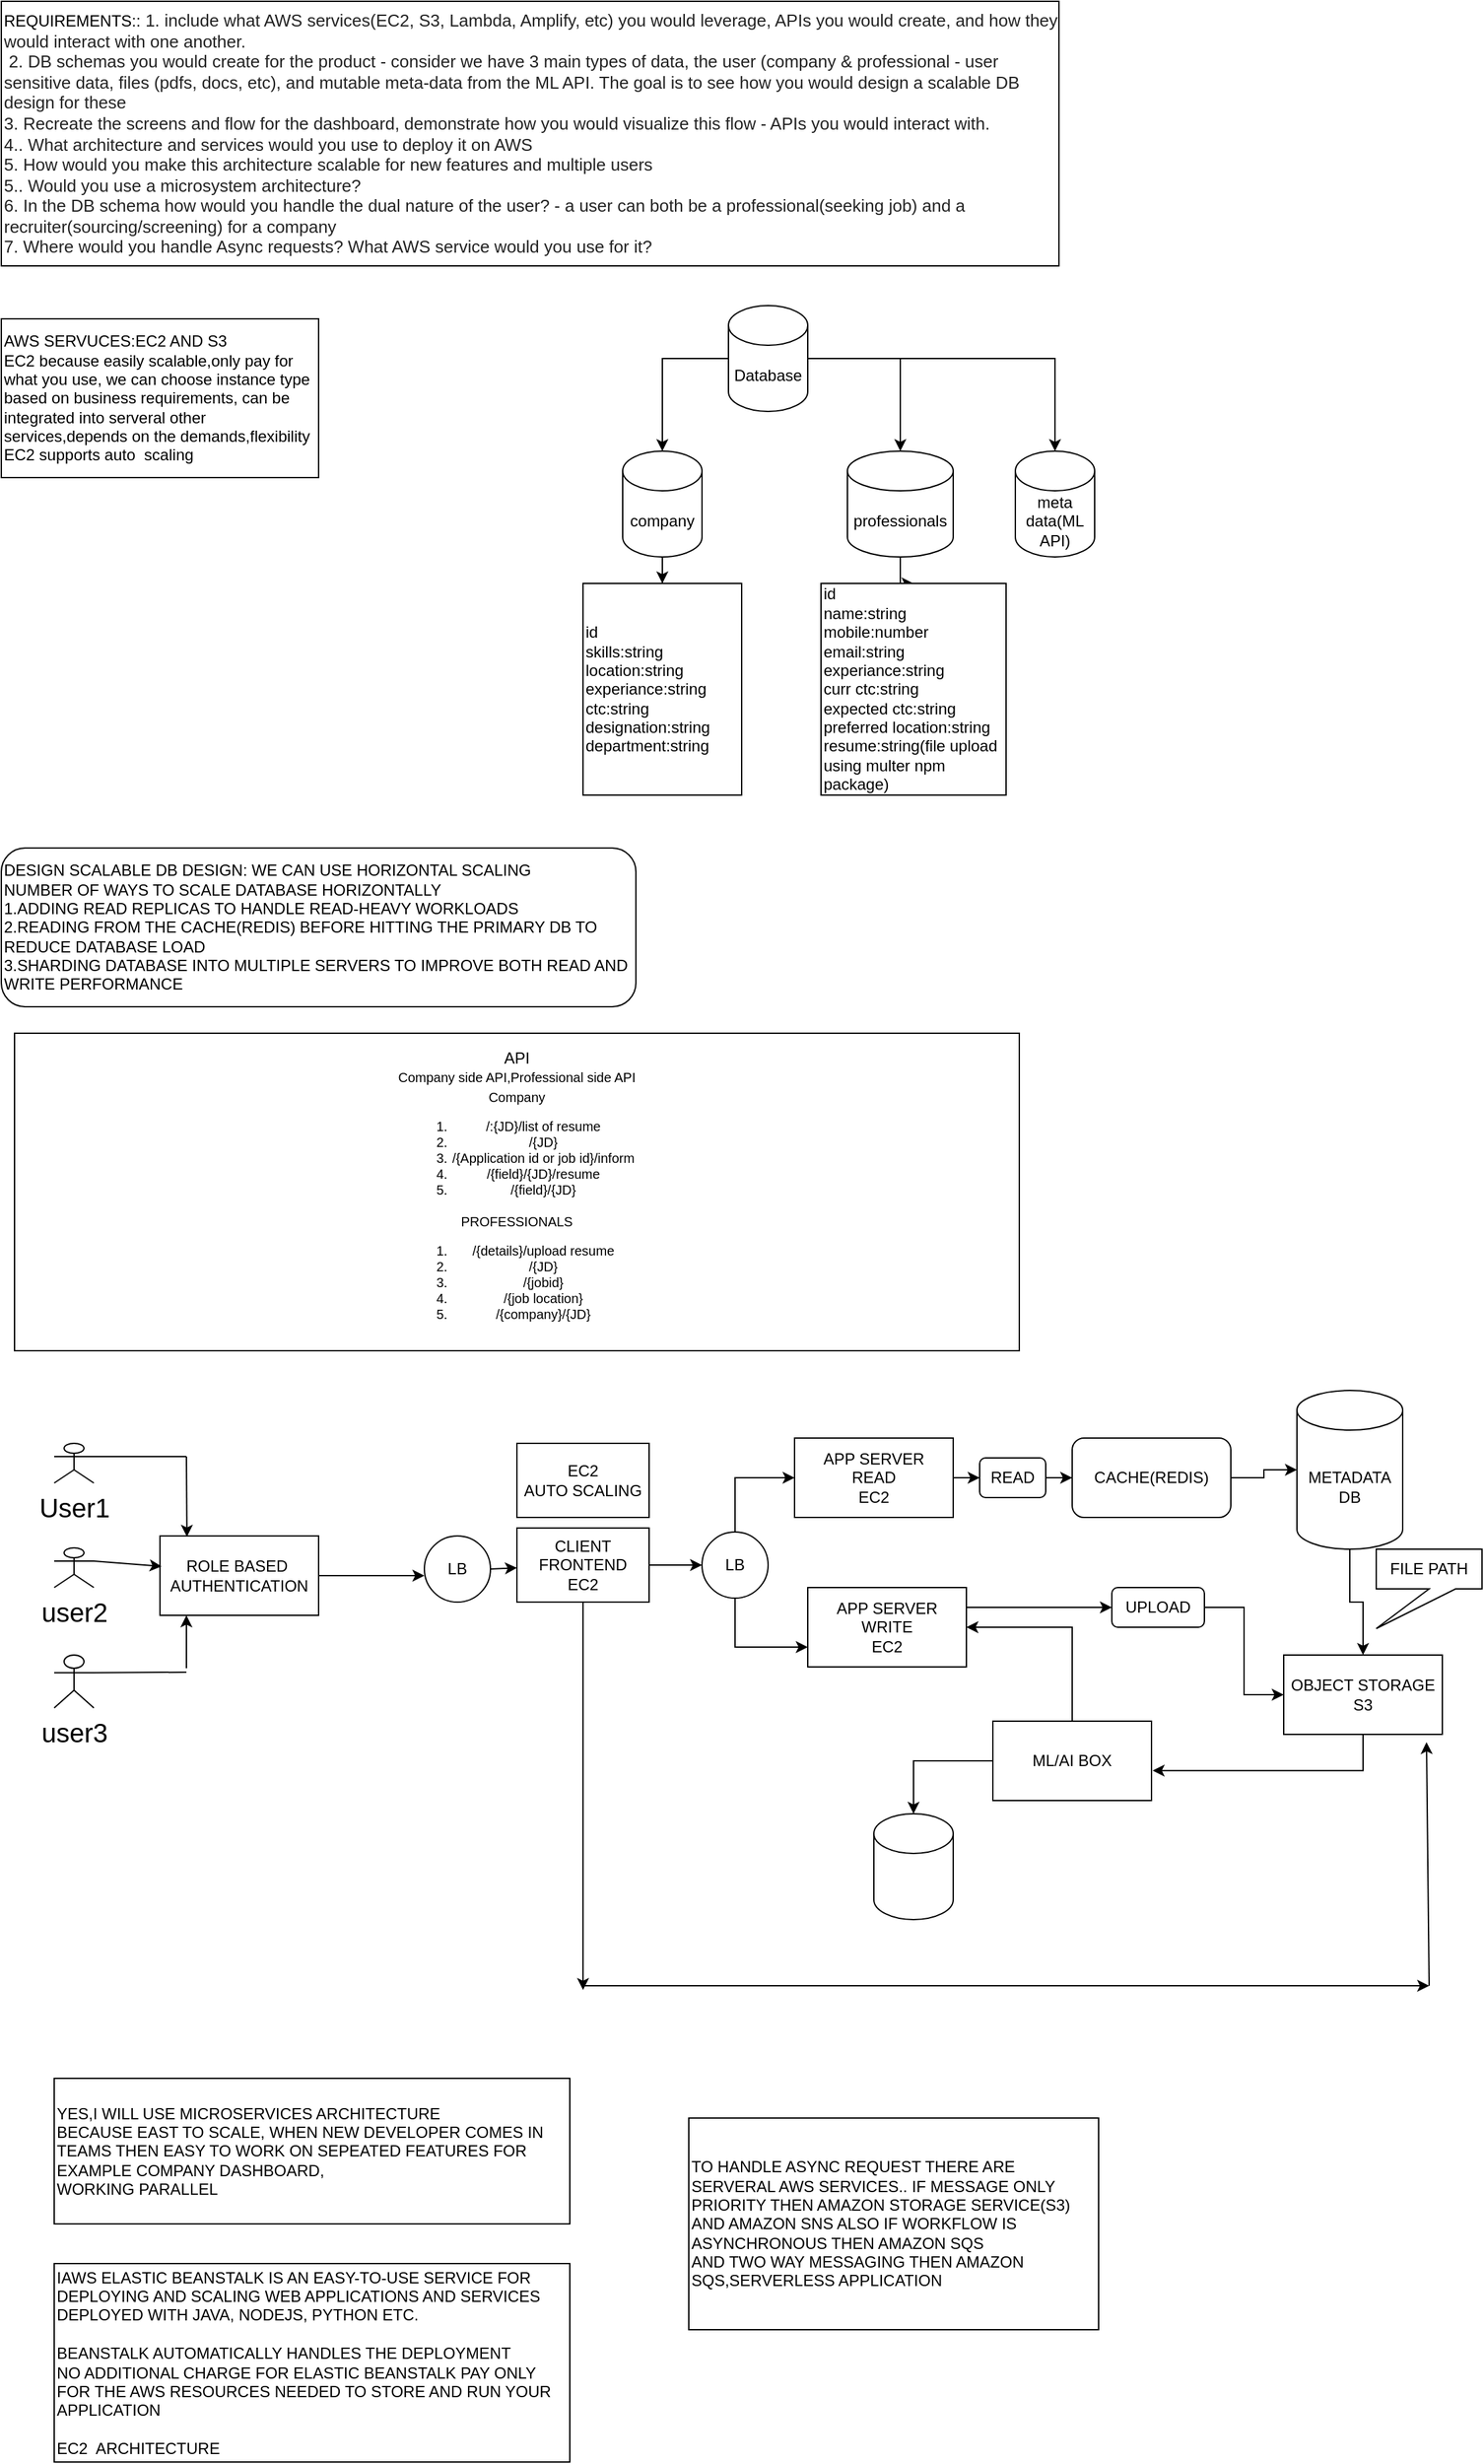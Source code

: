 <mxfile version="17.4.5" type="github">
  <diagram id="JnELOo1l3grD8btvPJ0q" name="Page-1">
    <mxGraphModel dx="1038" dy="547" grid="1" gridSize="10" guides="1" tooltips="1" connect="1" arrows="1" fold="1" page="1" pageScale="1" pageWidth="827" pageHeight="1169" math="0" shadow="0">
      <root>
        <mxCell id="0" />
        <mxCell id="1" parent="0" />
        <mxCell id="WLLKisjKrPDKqr0g-KdP-1" value="REQUIREMENTS::&lt;span style=&quot;color: rgb(34 , 34 , 34) ; font-family: &amp;#34;arial&amp;#34; , &amp;#34;helvetica&amp;#34; , sans-serif ; font-size: small ; background-color: rgb(255 , 255 , 255)&quot;&gt;&amp;nbsp;1. include what AWS services(EC2, S3, Lambda, Amplify, etc) you would leverage, APIs you would create, and how they would interact with one another.&lt;br&gt;&lt;/span&gt;&lt;span style=&quot;color: rgb(34 , 34 , 34) ; font-family: &amp;#34;arial&amp;#34; , &amp;#34;helvetica&amp;#34; , sans-serif ; font-size: small ; background-color: rgb(255 , 255 , 255)&quot;&gt;&amp;nbsp;2. DB schemas you would create for the product - consider we have 3 main types of data, the user (company &amp;amp; professional - user sensitive data, files (pdfs, docs, etc), and mutable meta-data from the ML API. The goal is to see how you would design a scalable DB design for these&lt;br&gt;&lt;/span&gt;&lt;span style=&quot;color: rgb(34 , 34 , 34) ; font-family: &amp;#34;arial&amp;#34; , &amp;#34;helvetica&amp;#34; , sans-serif ; font-size: small ; background-color: rgb(255 , 255 , 255)&quot;&gt;3.&amp;nbsp;&lt;/span&gt;&lt;span style=&quot;color: rgb(34 , 34 , 34) ; font-family: &amp;#34;arial&amp;#34; , &amp;#34;helvetica&amp;#34; , sans-serif ; font-size: small ; background-color: rgb(255 , 255 , 255)&quot;&gt;Recreate the screens and flow for the dashboard, demonstrate how you would visualize this flow - APIs you would interact with.&lt;br&gt;&lt;/span&gt;&lt;span style=&quot;color: rgb(34 , 34 , 34) ; font-family: &amp;#34;arial&amp;#34; , &amp;#34;helvetica&amp;#34; , sans-serif ; font-size: small ; background-color: rgb(255 , 255 , 255)&quot;&gt;4..&lt;/span&gt;&lt;span style=&quot;color: rgb(34 , 34 , 34) ; font-family: &amp;#34;arial&amp;#34; , &amp;#34;helvetica&amp;#34; , sans-serif ; font-size: small ; background-color: rgb(255 , 255 , 255)&quot;&gt;&amp;nbsp;What architecture and services would you use to deploy it on AWS&lt;br&gt;&lt;/span&gt;&lt;span style=&quot;color: rgb(34 , 34 , 34) ; font-family: &amp;#34;arial&amp;#34; , &amp;#34;helvetica&amp;#34; , sans-serif ; font-size: small ; background-color: rgb(255 , 255 , 255)&quot;&gt;5.&amp;nbsp;&lt;/span&gt;&lt;span style=&quot;color: rgb(34 , 34 , 34) ; font-family: &amp;#34;arial&amp;#34; , &amp;#34;helvetica&amp;#34; , sans-serif ; font-size: small ; background-color: rgb(255 , 255 , 255)&quot;&gt;How would you make this architecture scalable for new features and multiple users&lt;br&gt;&lt;/span&gt;&lt;span style=&quot;color: rgb(34 , 34 , 34) ; font-family: &amp;#34;arial&amp;#34; , &amp;#34;helvetica&amp;#34; , sans-serif ; font-size: small ; background-color: rgb(255 , 255 , 255)&quot;&gt;5..&lt;/span&gt;&lt;span style=&quot;color: rgb(34 , 34 , 34) ; font-family: &amp;#34;arial&amp;#34; , &amp;#34;helvetica&amp;#34; , sans-serif ; font-size: small ; background-color: rgb(255 , 255 , 255)&quot;&gt;&amp;nbsp;Would you use a microsystem architecture?&lt;br&gt;&lt;/span&gt;&lt;span style=&quot;color: rgb(34 , 34 , 34) ; font-family: &amp;#34;arial&amp;#34; , &amp;#34;helvetica&amp;#34; , sans-serif ; font-size: small ; background-color: rgb(255 , 255 , 255)&quot;&gt;6.&amp;nbsp;&lt;/span&gt;&lt;span style=&quot;color: rgb(34 , 34 , 34) ; font-family: &amp;#34;arial&amp;#34; , &amp;#34;helvetica&amp;#34; , sans-serif ; font-size: small ; background-color: rgb(255 , 255 , 255)&quot;&gt;In the DB schema how would you handle the dual nature of the user? - a user can both be a professional(seeking job) and a recruiter(sourcing/screening) for a company&lt;br&gt;&lt;/span&gt;&lt;span style=&quot;color: rgb(34 , 34 , 34) ; font-family: &amp;#34;arial&amp;#34; , &amp;#34;helvetica&amp;#34; , sans-serif ; font-size: small ; background-color: rgb(255 , 255 , 255)&quot;&gt;7.&amp;nbsp;&lt;/span&gt;&lt;span style=&quot;color: rgb(34 , 34 , 34) ; font-family: &amp;#34;arial&amp;#34; , &amp;#34;helvetica&amp;#34; , sans-serif ; font-size: small ; background-color: rgb(255 , 255 , 255)&quot;&gt;Where would you handle Async requests? What AWS service would you use for it?&lt;/span&gt;&lt;span style=&quot;color: rgb(34 , 34 , 34) ; font-family: &amp;#34;arial&amp;#34; , &amp;#34;helvetica&amp;#34; , sans-serif ; font-size: small ; background-color: rgb(255 , 255 , 255)&quot;&gt;&lt;br&gt;&lt;/span&gt;" style="rounded=0;whiteSpace=wrap;html=1;align=left;" vertex="1" parent="1">
          <mxGeometry width="800" height="200" as="geometry" />
        </mxCell>
        <mxCell id="WLLKisjKrPDKqr0g-KdP-2" value="AWS SERVUCES:EC2 AND S3&lt;br&gt;EC2 because easily scalable,only pay for what you use, we can choose instance type based on business requirements, can be integrated into serveral other services,depends on the demands,flexibility&lt;br&gt;EC2 supports auto&amp;nbsp; scaling" style="rounded=0;whiteSpace=wrap;html=1;align=left;" vertex="1" parent="1">
          <mxGeometry y="240" width="240" height="120" as="geometry" />
        </mxCell>
        <mxCell id="WLLKisjKrPDKqr0g-KdP-6" value="" style="edgeStyle=orthogonalEdgeStyle;rounded=0;orthogonalLoop=1;jettySize=auto;html=1;" edge="1" parent="1" source="WLLKisjKrPDKqr0g-KdP-4" target="WLLKisjKrPDKqr0g-KdP-5">
          <mxGeometry relative="1" as="geometry" />
        </mxCell>
        <mxCell id="WLLKisjKrPDKqr0g-KdP-8" value="" style="edgeStyle=orthogonalEdgeStyle;rounded=0;orthogonalLoop=1;jettySize=auto;html=1;" edge="1" parent="1" source="WLLKisjKrPDKqr0g-KdP-4" target="WLLKisjKrPDKqr0g-KdP-7">
          <mxGeometry relative="1" as="geometry" />
        </mxCell>
        <mxCell id="WLLKisjKrPDKqr0g-KdP-12" value="" style="edgeStyle=orthogonalEdgeStyle;rounded=0;orthogonalLoop=1;jettySize=auto;html=1;" edge="1" parent="1" source="WLLKisjKrPDKqr0g-KdP-4" target="WLLKisjKrPDKqr0g-KdP-11">
          <mxGeometry relative="1" as="geometry" />
        </mxCell>
        <mxCell id="WLLKisjKrPDKqr0g-KdP-4" value="Database" style="shape=cylinder3;whiteSpace=wrap;html=1;boundedLbl=1;backgroundOutline=1;size=15;" vertex="1" parent="1">
          <mxGeometry x="550" y="230" width="60" height="80" as="geometry" />
        </mxCell>
        <mxCell id="WLLKisjKrPDKqr0g-KdP-10" value="" style="edgeStyle=orthogonalEdgeStyle;rounded=0;orthogonalLoop=1;jettySize=auto;html=1;" edge="1" parent="1" source="WLLKisjKrPDKqr0g-KdP-5" target="WLLKisjKrPDKqr0g-KdP-9">
          <mxGeometry relative="1" as="geometry" />
        </mxCell>
        <mxCell id="WLLKisjKrPDKqr0g-KdP-5" value="company" style="shape=cylinder3;whiteSpace=wrap;html=1;boundedLbl=1;backgroundOutline=1;size=15;" vertex="1" parent="1">
          <mxGeometry x="470" y="340" width="60" height="80" as="geometry" />
        </mxCell>
        <mxCell id="WLLKisjKrPDKqr0g-KdP-14" value="" style="edgeStyle=orthogonalEdgeStyle;rounded=0;orthogonalLoop=1;jettySize=auto;html=1;" edge="1" parent="1" source="WLLKisjKrPDKqr0g-KdP-7" target="WLLKisjKrPDKqr0g-KdP-13">
          <mxGeometry relative="1" as="geometry" />
        </mxCell>
        <mxCell id="WLLKisjKrPDKqr0g-KdP-7" value="professionals" style="shape=cylinder3;whiteSpace=wrap;html=1;boundedLbl=1;backgroundOutline=1;size=15;" vertex="1" parent="1">
          <mxGeometry x="640" y="340" width="80" height="80" as="geometry" />
        </mxCell>
        <mxCell id="WLLKisjKrPDKqr0g-KdP-9" value="id&lt;br&gt;skills:string&lt;br&gt;location:string&lt;br&gt;experiance:string&lt;br&gt;ctc:string&lt;br&gt;designation:string&lt;br&gt;department:string&lt;br&gt;" style="whiteSpace=wrap;html=1;align=left;" vertex="1" parent="1">
          <mxGeometry x="440" y="440" width="120" height="160" as="geometry" />
        </mxCell>
        <mxCell id="WLLKisjKrPDKqr0g-KdP-11" value="meta data(ML API)" style="shape=cylinder3;whiteSpace=wrap;html=1;boundedLbl=1;backgroundOutline=1;size=15;" vertex="1" parent="1">
          <mxGeometry x="767" y="340" width="60" height="80" as="geometry" />
        </mxCell>
        <mxCell id="WLLKisjKrPDKqr0g-KdP-13" value="id&lt;br&gt;name:string&lt;br&gt;mobile:number&lt;br&gt;email:string&lt;br&gt;experiance:string&lt;br&gt;curr ctc:string&lt;br&gt;expected ctc:string&lt;br&gt;preferred location:string&lt;br&gt;resume:string(file upload using multer npm package)" style="whiteSpace=wrap;html=1;align=left;" vertex="1" parent="1">
          <mxGeometry x="620" y="440" width="140" height="160" as="geometry" />
        </mxCell>
        <mxCell id="WLLKisjKrPDKqr0g-KdP-15" value="DESIGN SCALABLE DB DESIGN: WE CAN USE HORIZONTAL SCALING&lt;br&gt;NUMBER OF WAYS TO SCALE DATABASE HORIZONTALLY&lt;br&gt;1.ADDING READ REPLICAS TO HANDLE READ-HEAVY WORKLOADS&lt;br&gt;2.READING FROM THE CACHE(REDIS) BEFORE HITTING THE PRIMARY DB TO REDUCE DATABASE LOAD&lt;br&gt;3.SHARDING DATABASE INTO MULTIPLE SERVERS TO IMPROVE BOTH READ AND WRITE PERFORMANCE" style="rounded=1;whiteSpace=wrap;html=1;align=left;" vertex="1" parent="1">
          <mxGeometry y="640" width="480" height="120" as="geometry" />
        </mxCell>
        <mxCell id="WLLKisjKrPDKqr0g-KdP-26" value="API&lt;br&gt;&lt;font size=&quot;1&quot;&gt;Company side API,Professional side API&lt;br&gt;Company&lt;br&gt;&lt;ol&gt;&lt;li&gt;&lt;font size=&quot;1&quot;&gt;/:{JD}/list of resume&lt;/font&gt;&lt;/li&gt;&lt;li&gt;&lt;font size=&quot;1&quot;&gt;/{JD}&lt;/font&gt;&lt;/li&gt;&lt;li&gt;&lt;font size=&quot;1&quot;&gt;/{Application id or job id}/inform&lt;/font&gt;&lt;/li&gt;&lt;li&gt;&lt;font size=&quot;1&quot;&gt;/{field}/{JD}/resume&lt;/font&gt;&lt;/li&gt;&lt;li&gt;&lt;span style=&quot;font-size: x-small&quot;&gt;/{field}/{JD}&lt;/span&gt;&lt;/li&gt;&lt;/ol&gt;PROFESSIONALS&lt;br&gt;&lt;ol&gt;&lt;li&gt;&lt;font size=&quot;1&quot;&gt;/{details}/upload resume&lt;/font&gt;&lt;/li&gt;&lt;li&gt;&lt;font size=&quot;1&quot;&gt;/{JD}&lt;/font&gt;&lt;/li&gt;&lt;li&gt;&lt;font size=&quot;1&quot;&gt;/{jobid}&lt;/font&gt;&lt;/li&gt;&lt;li&gt;&lt;font size=&quot;1&quot;&gt;/{job location}&lt;/font&gt;&lt;/li&gt;&lt;li&gt;&lt;font size=&quot;1&quot;&gt;/{company}/{JD}&lt;/font&gt;&lt;/li&gt;&lt;/ol&gt;&lt;/font&gt;" style="rounded=0;whiteSpace=wrap;html=1;" vertex="1" parent="1">
          <mxGeometry x="10" y="780" width="760" height="240" as="geometry" />
        </mxCell>
        <mxCell id="WLLKisjKrPDKqr0g-KdP-28" value="User1" style="shape=umlActor;verticalLabelPosition=bottom;verticalAlign=top;html=1;outlineConnect=0;fontSize=20;" vertex="1" parent="1">
          <mxGeometry x="40" y="1090" width="30" height="30" as="geometry" />
        </mxCell>
        <mxCell id="WLLKisjKrPDKqr0g-KdP-29" value="user2" style="shape=umlActor;verticalLabelPosition=bottom;verticalAlign=top;html=1;outlineConnect=0;fontSize=20;" vertex="1" parent="1">
          <mxGeometry x="40" y="1169" width="30" height="30" as="geometry" />
        </mxCell>
        <mxCell id="WLLKisjKrPDKqr0g-KdP-30" value="user3" style="shape=umlActor;verticalLabelPosition=bottom;verticalAlign=top;html=1;outlineConnect=0;fontSize=20;" vertex="1" parent="1">
          <mxGeometry x="40" y="1250" width="30" height="40" as="geometry" />
        </mxCell>
        <mxCell id="WLLKisjKrPDKqr0g-KdP-32" value="ROLE BASED&amp;nbsp;&lt;br&gt;AUTHENTICATION" style="rounded=0;whiteSpace=wrap;html=1;fontSize=12;" vertex="1" parent="1">
          <mxGeometry x="120" y="1160" width="120" height="60" as="geometry" />
        </mxCell>
        <mxCell id="WLLKisjKrPDKqr0g-KdP-40" value="" style="endArrow=none;html=1;rounded=0;fontSize=12;exitX=1;exitY=0.333;exitDx=0;exitDy=0;exitPerimeter=0;" edge="1" parent="1" source="WLLKisjKrPDKqr0g-KdP-28">
          <mxGeometry width="50" height="50" relative="1" as="geometry">
            <mxPoint x="80" y="1120" as="sourcePoint" />
            <mxPoint x="140" y="1100" as="targetPoint" />
          </mxGeometry>
        </mxCell>
        <mxCell id="WLLKisjKrPDKqr0g-KdP-41" value="" style="endArrow=classic;html=1;rounded=0;fontSize=12;entryX=0.17;entryY=0.01;entryDx=0;entryDy=0;entryPerimeter=0;" edge="1" parent="1" target="WLLKisjKrPDKqr0g-KdP-32">
          <mxGeometry width="50" height="50" relative="1" as="geometry">
            <mxPoint x="140" y="1100" as="sourcePoint" />
            <mxPoint x="190" y="1090" as="targetPoint" />
          </mxGeometry>
        </mxCell>
        <mxCell id="WLLKisjKrPDKqr0g-KdP-44" value="" style="endArrow=classic;html=1;rounded=0;fontSize=12;exitX=1;exitY=0.333;exitDx=0;exitDy=0;exitPerimeter=0;entryX=0.01;entryY=0.383;entryDx=0;entryDy=0;entryPerimeter=0;" edge="1" parent="1" source="WLLKisjKrPDKqr0g-KdP-29" target="WLLKisjKrPDKqr0g-KdP-32">
          <mxGeometry width="50" height="50" relative="1" as="geometry">
            <mxPoint x="70" y="1210" as="sourcePoint" />
            <mxPoint x="120" y="1160" as="targetPoint" />
          </mxGeometry>
        </mxCell>
        <mxCell id="WLLKisjKrPDKqr0g-KdP-45" value="" style="endArrow=none;html=1;rounded=0;fontSize=12;exitX=1;exitY=0.333;exitDx=0;exitDy=0;exitPerimeter=0;" edge="1" parent="1" source="WLLKisjKrPDKqr0g-KdP-30">
          <mxGeometry width="50" height="50" relative="1" as="geometry">
            <mxPoint x="110" y="1290" as="sourcePoint" />
            <mxPoint x="140" y="1263" as="targetPoint" />
          </mxGeometry>
        </mxCell>
        <mxCell id="WLLKisjKrPDKqr0g-KdP-46" value="" style="endArrow=classic;html=1;rounded=0;fontSize=12;" edge="1" parent="1">
          <mxGeometry width="50" height="50" relative="1" as="geometry">
            <mxPoint x="140" y="1260" as="sourcePoint" />
            <mxPoint x="140" y="1220" as="targetPoint" />
          </mxGeometry>
        </mxCell>
        <mxCell id="WLLKisjKrPDKqr0g-KdP-47" value="" style="endArrow=classic;html=1;rounded=0;fontSize=12;exitX=1;exitY=0.5;exitDx=0;exitDy=0;" edge="1" parent="1" source="WLLKisjKrPDKqr0g-KdP-32">
          <mxGeometry width="50" height="50" relative="1" as="geometry">
            <mxPoint x="380" y="1240" as="sourcePoint" />
            <mxPoint x="320" y="1190" as="targetPoint" />
          </mxGeometry>
        </mxCell>
        <mxCell id="WLLKisjKrPDKqr0g-KdP-49" value="LB" style="ellipse;whiteSpace=wrap;html=1;aspect=fixed;fontSize=12;" vertex="1" parent="1">
          <mxGeometry x="320" y="1160" width="50" height="50" as="geometry" />
        </mxCell>
        <mxCell id="WLLKisjKrPDKqr0g-KdP-50" value="" style="endArrow=classic;html=1;rounded=0;fontSize=12;exitX=1;exitY=0.5;exitDx=0;exitDy=0;" edge="1" parent="1" source="WLLKisjKrPDKqr0g-KdP-49" target="WLLKisjKrPDKqr0g-KdP-51">
          <mxGeometry width="50" height="50" relative="1" as="geometry">
            <mxPoint x="380" y="1240" as="sourcePoint" />
            <mxPoint x="420" y="1185" as="targetPoint" />
            <Array as="points" />
          </mxGeometry>
        </mxCell>
        <mxCell id="WLLKisjKrPDKqr0g-KdP-53" value="" style="edgeStyle=orthogonalEdgeStyle;rounded=0;orthogonalLoop=1;jettySize=auto;html=1;fontSize=12;strokeColor=none;" edge="1" parent="1" source="WLLKisjKrPDKqr0g-KdP-51" target="WLLKisjKrPDKqr0g-KdP-52">
          <mxGeometry relative="1" as="geometry" />
        </mxCell>
        <mxCell id="WLLKisjKrPDKqr0g-KdP-56" value="" style="edgeStyle=orthogonalEdgeStyle;rounded=0;orthogonalLoop=1;jettySize=auto;html=1;fontSize=12;" edge="1" parent="1" source="WLLKisjKrPDKqr0g-KdP-51" target="WLLKisjKrPDKqr0g-KdP-54">
          <mxGeometry relative="1" as="geometry" />
        </mxCell>
        <mxCell id="WLLKisjKrPDKqr0g-KdP-83" style="edgeStyle=orthogonalEdgeStyle;rounded=0;orthogonalLoop=1;jettySize=auto;html=1;exitX=0.5;exitY=1;exitDx=0;exitDy=0;fontSize=12;" edge="1" parent="1" source="WLLKisjKrPDKqr0g-KdP-51">
          <mxGeometry relative="1" as="geometry">
            <mxPoint x="440" y="1503.2" as="targetPoint" />
          </mxGeometry>
        </mxCell>
        <mxCell id="WLLKisjKrPDKqr0g-KdP-51" value="CLIENT&lt;br&gt;FRONTEND&lt;br&gt;EC2" style="rounded=0;whiteSpace=wrap;html=1;fontSize=12;" vertex="1" parent="1">
          <mxGeometry x="390" y="1154" width="100" height="56" as="geometry" />
        </mxCell>
        <mxCell id="WLLKisjKrPDKqr0g-KdP-52" value="EC2&lt;br&gt;AUTO SCALING" style="rounded=0;whiteSpace=wrap;html=1;fontSize=12;" vertex="1" parent="1">
          <mxGeometry x="390" y="1090" width="100" height="56" as="geometry" />
        </mxCell>
        <mxCell id="WLLKisjKrPDKqr0g-KdP-63" style="edgeStyle=orthogonalEdgeStyle;rounded=0;orthogonalLoop=1;jettySize=auto;html=1;exitX=0.5;exitY=0;exitDx=0;exitDy=0;entryX=0;entryY=0.5;entryDx=0;entryDy=0;fontSize=12;" edge="1" parent="1" source="WLLKisjKrPDKqr0g-KdP-54" target="WLLKisjKrPDKqr0g-KdP-57">
          <mxGeometry relative="1" as="geometry" />
        </mxCell>
        <mxCell id="WLLKisjKrPDKqr0g-KdP-64" style="edgeStyle=orthogonalEdgeStyle;rounded=0;orthogonalLoop=1;jettySize=auto;html=1;exitX=0.5;exitY=1;exitDx=0;exitDy=0;entryX=0;entryY=0.75;entryDx=0;entryDy=0;fontSize=12;" edge="1" parent="1" source="WLLKisjKrPDKqr0g-KdP-54" target="WLLKisjKrPDKqr0g-KdP-58">
          <mxGeometry relative="1" as="geometry" />
        </mxCell>
        <mxCell id="WLLKisjKrPDKqr0g-KdP-54" value="LB" style="ellipse;whiteSpace=wrap;html=1;aspect=fixed;fontSize=12;" vertex="1" parent="1">
          <mxGeometry x="530" y="1157" width="50" height="50" as="geometry" />
        </mxCell>
        <mxCell id="WLLKisjKrPDKqr0g-KdP-66" value="" style="edgeStyle=orthogonalEdgeStyle;rounded=0;orthogonalLoop=1;jettySize=auto;html=1;fontSize=12;strokeColor=none;" edge="1" parent="1" source="WLLKisjKrPDKqr0g-KdP-57" target="WLLKisjKrPDKqr0g-KdP-65">
          <mxGeometry relative="1" as="geometry" />
        </mxCell>
        <mxCell id="WLLKisjKrPDKqr0g-KdP-68" value="" style="edgeStyle=orthogonalEdgeStyle;rounded=0;orthogonalLoop=1;jettySize=auto;html=1;fontSize=12;" edge="1" parent="1" source="WLLKisjKrPDKqr0g-KdP-57" target="WLLKisjKrPDKqr0g-KdP-67">
          <mxGeometry relative="1" as="geometry" />
        </mxCell>
        <mxCell id="WLLKisjKrPDKqr0g-KdP-57" value="&lt;span&gt;APP SERVER&lt;/span&gt;&lt;br&gt;&lt;span&gt;READ&lt;br&gt;EC2&lt;br&gt;&lt;/span&gt;" style="rounded=0;whiteSpace=wrap;html=1;fontSize=12;" vertex="1" parent="1">
          <mxGeometry x="600" y="1086" width="120" height="60" as="geometry" />
        </mxCell>
        <mxCell id="WLLKisjKrPDKqr0g-KdP-80" style="edgeStyle=orthogonalEdgeStyle;rounded=0;orthogonalLoop=1;jettySize=auto;html=1;exitX=1;exitY=0.25;exitDx=0;exitDy=0;fontSize=12;" edge="1" parent="1" source="WLLKisjKrPDKqr0g-KdP-58">
          <mxGeometry relative="1" as="geometry">
            <mxPoint x="840" y="1214" as="targetPoint" />
          </mxGeometry>
        </mxCell>
        <mxCell id="WLLKisjKrPDKqr0g-KdP-58" value="&lt;span&gt;APP SERVER&lt;/span&gt;&lt;br&gt;&lt;span&gt;WRITE&lt;br&gt;EC2&lt;br&gt;&lt;/span&gt;" style="rounded=0;whiteSpace=wrap;html=1;fontSize=12;" vertex="1" parent="1">
          <mxGeometry x="610" y="1199" width="120" height="60" as="geometry" />
        </mxCell>
        <mxCell id="WLLKisjKrPDKqr0g-KdP-71" value="" style="edgeStyle=orthogonalEdgeStyle;rounded=0;orthogonalLoop=1;jettySize=auto;html=1;fontSize=12;" edge="1" parent="1" source="WLLKisjKrPDKqr0g-KdP-65" target="WLLKisjKrPDKqr0g-KdP-70">
          <mxGeometry relative="1" as="geometry" />
        </mxCell>
        <mxCell id="WLLKisjKrPDKqr0g-KdP-65" value="CACHE(REDIS)&lt;br&gt;" style="rounded=1;whiteSpace=wrap;html=1;fontSize=12;" vertex="1" parent="1">
          <mxGeometry x="810" y="1086" width="120" height="60" as="geometry" />
        </mxCell>
        <mxCell id="WLLKisjKrPDKqr0g-KdP-69" value="" style="edgeStyle=orthogonalEdgeStyle;rounded=0;orthogonalLoop=1;jettySize=auto;html=1;fontSize=12;" edge="1" parent="1" source="WLLKisjKrPDKqr0g-KdP-67" target="WLLKisjKrPDKqr0g-KdP-65">
          <mxGeometry relative="1" as="geometry" />
        </mxCell>
        <mxCell id="WLLKisjKrPDKqr0g-KdP-67" value="READ" style="rounded=1;whiteSpace=wrap;html=1;fontSize=12;" vertex="1" parent="1">
          <mxGeometry x="740" y="1101" width="50" height="30" as="geometry" />
        </mxCell>
        <mxCell id="WLLKisjKrPDKqr0g-KdP-73" value="" style="edgeStyle=orthogonalEdgeStyle;rounded=0;orthogonalLoop=1;jettySize=auto;html=1;fontSize=12;" edge="1" parent="1" source="WLLKisjKrPDKqr0g-KdP-70" target="WLLKisjKrPDKqr0g-KdP-72">
          <mxGeometry relative="1" as="geometry" />
        </mxCell>
        <mxCell id="WLLKisjKrPDKqr0g-KdP-70" value="METADATA&lt;br&gt;DB" style="shape=cylinder3;whiteSpace=wrap;html=1;boundedLbl=1;backgroundOutline=1;size=15;fontSize=12;" vertex="1" parent="1">
          <mxGeometry x="980" y="1050" width="80" height="120" as="geometry" />
        </mxCell>
        <mxCell id="WLLKisjKrPDKqr0g-KdP-78" style="edgeStyle=orthogonalEdgeStyle;rounded=0;orthogonalLoop=1;jettySize=auto;html=1;exitX=0.5;exitY=1;exitDx=0;exitDy=0;entryX=1.007;entryY=0.623;entryDx=0;entryDy=0;entryPerimeter=0;fontSize=12;" edge="1" parent="1" source="WLLKisjKrPDKqr0g-KdP-72" target="WLLKisjKrPDKqr0g-KdP-75">
          <mxGeometry relative="1" as="geometry" />
        </mxCell>
        <mxCell id="WLLKisjKrPDKqr0g-KdP-72" value="OBJECT STORAGE&lt;br&gt;S3" style="rounded=0;whiteSpace=wrap;html=1;fontSize=12;" vertex="1" parent="1">
          <mxGeometry x="970" y="1250" width="120" height="60" as="geometry" />
        </mxCell>
        <mxCell id="WLLKisjKrPDKqr0g-KdP-74" value="FILE PATH" style="shape=callout;whiteSpace=wrap;html=1;perimeter=calloutPerimeter;fontSize=12;position2=0;" vertex="1" parent="1">
          <mxGeometry x="1040" y="1170" width="80" height="60" as="geometry" />
        </mxCell>
        <mxCell id="WLLKisjKrPDKqr0g-KdP-77" style="edgeStyle=orthogonalEdgeStyle;rounded=0;orthogonalLoop=1;jettySize=auto;html=1;exitX=0;exitY=0.5;exitDx=0;exitDy=0;fontSize=12;" edge="1" parent="1" source="WLLKisjKrPDKqr0g-KdP-75" target="WLLKisjKrPDKqr0g-KdP-76">
          <mxGeometry relative="1" as="geometry" />
        </mxCell>
        <mxCell id="WLLKisjKrPDKqr0g-KdP-79" style="edgeStyle=orthogonalEdgeStyle;rounded=0;orthogonalLoop=1;jettySize=auto;html=1;exitX=0.5;exitY=0;exitDx=0;exitDy=0;entryX=1;entryY=0.5;entryDx=0;entryDy=0;fontSize=12;" edge="1" parent="1" source="WLLKisjKrPDKqr0g-KdP-75" target="WLLKisjKrPDKqr0g-KdP-58">
          <mxGeometry relative="1" as="geometry" />
        </mxCell>
        <mxCell id="WLLKisjKrPDKqr0g-KdP-75" value="ML/AI BOX" style="rounded=0;whiteSpace=wrap;html=1;fontSize=12;" vertex="1" parent="1">
          <mxGeometry x="750" y="1300" width="120" height="60" as="geometry" />
        </mxCell>
        <mxCell id="WLLKisjKrPDKqr0g-KdP-76" value="" style="shape=cylinder3;whiteSpace=wrap;html=1;boundedLbl=1;backgroundOutline=1;size=15;fontSize=12;" vertex="1" parent="1">
          <mxGeometry x="660" y="1370" width="60" height="80" as="geometry" />
        </mxCell>
        <mxCell id="WLLKisjKrPDKqr0g-KdP-82" style="edgeStyle=orthogonalEdgeStyle;rounded=0;orthogonalLoop=1;jettySize=auto;html=1;exitX=1;exitY=0.5;exitDx=0;exitDy=0;entryX=0;entryY=0.5;entryDx=0;entryDy=0;fontSize=12;" edge="1" parent="1" source="WLLKisjKrPDKqr0g-KdP-81" target="WLLKisjKrPDKqr0g-KdP-72">
          <mxGeometry relative="1" as="geometry" />
        </mxCell>
        <mxCell id="WLLKisjKrPDKqr0g-KdP-81" value="UPLOAD" style="rounded=1;whiteSpace=wrap;html=1;fontSize=12;" vertex="1" parent="1">
          <mxGeometry x="840" y="1199" width="70" height="30" as="geometry" />
        </mxCell>
        <mxCell id="WLLKisjKrPDKqr0g-KdP-84" value="" style="endArrow=classic;html=1;rounded=0;fontSize=12;" edge="1" parent="1">
          <mxGeometry width="50" height="50" relative="1" as="geometry">
            <mxPoint x="440" y="1500" as="sourcePoint" />
            <mxPoint x="1080" y="1500" as="targetPoint" />
          </mxGeometry>
        </mxCell>
        <mxCell id="WLLKisjKrPDKqr0g-KdP-85" value="" style="endArrow=classic;html=1;rounded=0;fontSize=12;entryX=0.9;entryY=1.097;entryDx=0;entryDy=0;entryPerimeter=0;" edge="1" parent="1" target="WLLKisjKrPDKqr0g-KdP-72">
          <mxGeometry width="50" height="50" relative="1" as="geometry">
            <mxPoint x="1080" y="1500" as="sourcePoint" />
            <mxPoint x="1100" y="1420" as="targetPoint" />
          </mxGeometry>
        </mxCell>
        <mxCell id="WLLKisjKrPDKqr0g-KdP-86" value="&lt;span&gt;YES,I WILL USE MICROSERVICES ARCHITECTURE&lt;/span&gt;&lt;br&gt;&lt;div&gt;BECAUSE EAST TO SCALE, WHEN NEW DEVELOPER COMES IN TEAMS THEN EASY TO WORK ON SEPEATED FEATURES FOR EXAMPLE COMPANY DASHBOARD,&lt;/div&gt;&lt;div&gt;WORKING PARALLEL&lt;/div&gt;" style="rounded=0;whiteSpace=wrap;html=1;fontSize=12;align=left;" vertex="1" parent="1">
          <mxGeometry x="40" y="1570" width="390" height="110" as="geometry" />
        </mxCell>
        <mxCell id="WLLKisjKrPDKqr0g-KdP-87" value="&lt;span&gt;IAWS ELASTIC BEANSTALK IS AN EASY-TO-USE SERVICE FOR DEPLOYING AND SCALING WEB APPLICATIONS AND SERVICES DEPLOYED WITH JAVA, NODEJS, PYTHON ETC.&lt;/span&gt;&lt;br&gt;&lt;br&gt;&lt;span&gt;BEANSTALK AUTOMATICALLY HANDLES THE DEPLOYMENT&lt;/span&gt;&lt;br&gt;&lt;span&gt;NO ADDITIONAL CHARGE FOR ELASTIC BEANSTALK PAY ONLY FOR THE AWS RESOURCES NEEDED TO STORE AND RUN YOUR APPLICATION&lt;/span&gt;&lt;br&gt;&lt;br&gt;&lt;span&gt;EC2&amp;nbsp; ARCHITECTURE&lt;/span&gt;" style="rounded=0;whiteSpace=wrap;html=1;fontSize=12;align=left;" vertex="1" parent="1">
          <mxGeometry x="40" y="1710" width="390" height="150" as="geometry" />
        </mxCell>
        <mxCell id="WLLKisjKrPDKqr0g-KdP-88" value="TO HANDLE ASYNC REQUEST THERE ARE SERVERAL AWS SERVICES.. IF MESSAGE ONLY PRIORITY THEN AMAZON STORAGE SERVICE(S3) AND AMAZON SNS ALSO IF WORKFLOW IS ASYNCHRONOUS THEN AMAZON SQS&lt;br&gt;AND TWO WAY MESSAGING THEN AMAZON SQS,SERVERLESS APPLICATION" style="rounded=0;whiteSpace=wrap;html=1;fontSize=12;align=left;" vertex="1" parent="1">
          <mxGeometry x="520" y="1600" width="310" height="160" as="geometry" />
        </mxCell>
      </root>
    </mxGraphModel>
  </diagram>
</mxfile>
